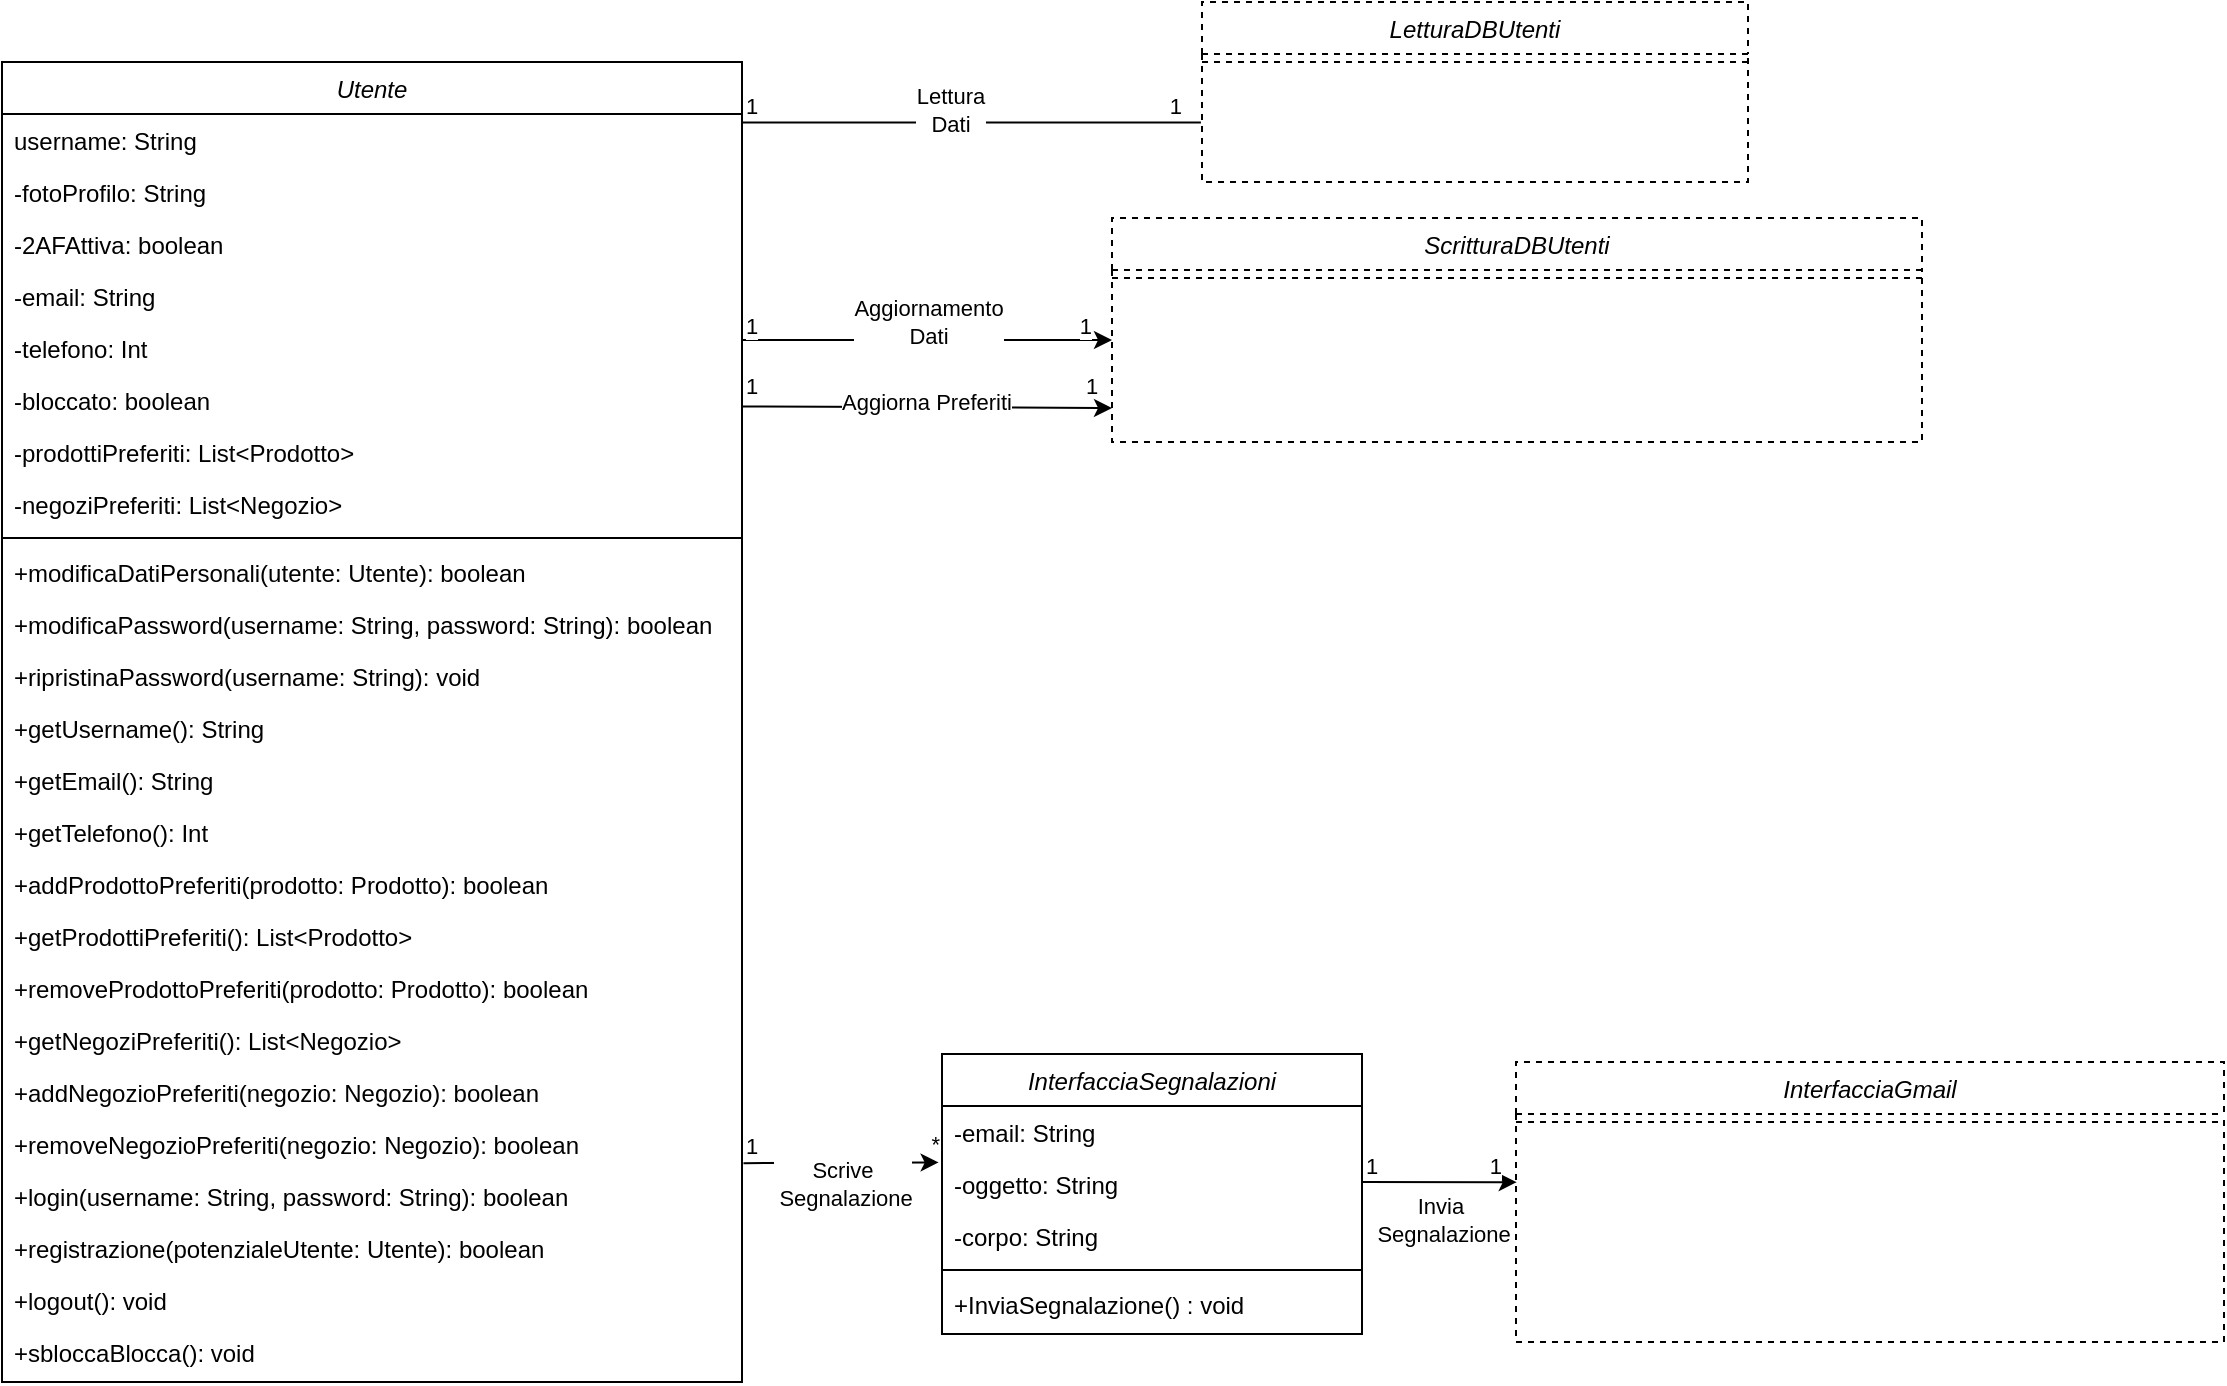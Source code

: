 <mxfile version="14.6.13" type="device"><diagram id="UN6P_QMm9ItmSVr4nTs1" name="Pagina-1"><mxGraphModel dx="749" dy="2210" grid="1" gridSize="10" guides="1" tooltips="1" connect="1" arrows="1" fold="1" page="1" pageScale="1" pageWidth="1169" pageHeight="827" math="0" shadow="0"><root><mxCell id="0"/><mxCell id="1" parent="0"/><mxCell id="4Fes2GhPKh34FT-ebRt1-5" style="edgeStyle=orthogonalEdgeStyle;rounded=0;orthogonalLoop=1;jettySize=auto;html=1;endArrow=none;endFill=0;exitX=1;exitY=0.5;exitDx=0;exitDy=0;entryX=-0.002;entryY=0.01;entryDx=0;entryDy=0;entryPerimeter=0;" edge="1" parent="1" source="4Fes2GhPKh34FT-ebRt1-29"><mxGeometry relative="1" as="geometry"><mxPoint x="350" y="-559" as="sourcePoint"/><mxPoint x="669.454" y="-1239.74" as="targetPoint"/><Array as="points"><mxPoint x="440" y="-1240"/></Array></mxGeometry></mxCell><mxCell id="4Fes2GhPKh34FT-ebRt1-6" value="Utente" style="swimlane;fontStyle=2;align=center;verticalAlign=top;childLayout=stackLayout;horizontal=1;startSize=26;horizontalStack=0;resizeParent=1;resizeLast=0;collapsible=1;marginBottom=0;rounded=0;shadow=0;strokeWidth=1;" vertex="1" parent="1"><mxGeometry x="70" y="-1270" width="370" height="660" as="geometry"><mxRectangle x="960" y="120" width="160" height="26" as="alternateBounds"/></mxGeometry></mxCell><mxCell id="4Fes2GhPKh34FT-ebRt1-7" value="username: String" style="text;align=left;verticalAlign=top;spacingLeft=4;spacingRight=4;overflow=hidden;rotatable=0;points=[[0,0.5],[1,0.5]];portConstraint=eastwest;" vertex="1" parent="4Fes2GhPKh34FT-ebRt1-6"><mxGeometry y="26" width="370" height="26" as="geometry"/></mxCell><mxCell id="4Fes2GhPKh34FT-ebRt1-8" value="-fotoProfilo: String" style="text;align=left;verticalAlign=top;spacingLeft=4;spacingRight=4;overflow=hidden;rotatable=0;points=[[0,0.5],[1,0.5]];portConstraint=eastwest;" vertex="1" parent="4Fes2GhPKh34FT-ebRt1-6"><mxGeometry y="52" width="370" height="26" as="geometry"/></mxCell><mxCell id="4Fes2GhPKh34FT-ebRt1-9" value="-2AFAttiva: boolean" style="text;align=left;verticalAlign=top;spacingLeft=4;spacingRight=4;overflow=hidden;rotatable=0;points=[[0,0.5],[1,0.5]];portConstraint=eastwest;" vertex="1" parent="4Fes2GhPKh34FT-ebRt1-6"><mxGeometry y="78" width="370" height="26" as="geometry"/></mxCell><mxCell id="4Fes2GhPKh34FT-ebRt1-10" value="-email: String" style="text;align=left;verticalAlign=top;spacingLeft=4;spacingRight=4;overflow=hidden;rotatable=0;points=[[0,0.5],[1,0.5]];portConstraint=eastwest;" vertex="1" parent="4Fes2GhPKh34FT-ebRt1-6"><mxGeometry y="104" width="370" height="26" as="geometry"/></mxCell><mxCell id="4Fes2GhPKh34FT-ebRt1-11" value="-telefono: Int" style="text;align=left;verticalAlign=top;spacingLeft=4;spacingRight=4;overflow=hidden;rotatable=0;points=[[0,0.5],[1,0.5]];portConstraint=eastwest;" vertex="1" parent="4Fes2GhPKh34FT-ebRt1-6"><mxGeometry y="130" width="370" height="26" as="geometry"/></mxCell><mxCell id="4Fes2GhPKh34FT-ebRt1-12" value="-bloccato: boolean" style="text;align=left;verticalAlign=top;spacingLeft=4;spacingRight=4;overflow=hidden;rotatable=0;points=[[0,0.5],[1,0.5]];portConstraint=eastwest;" vertex="1" parent="4Fes2GhPKh34FT-ebRt1-6"><mxGeometry y="156" width="370" height="26" as="geometry"/></mxCell><mxCell id="4Fes2GhPKh34FT-ebRt1-13" value="-prodottiPreferiti: List&lt;Prodotto&gt;" style="text;align=left;verticalAlign=top;spacingLeft=4;spacingRight=4;overflow=hidden;rotatable=0;points=[[0,0.5],[1,0.5]];portConstraint=eastwest;" vertex="1" parent="4Fes2GhPKh34FT-ebRt1-6"><mxGeometry y="182" width="370" height="26" as="geometry"/></mxCell><mxCell id="4Fes2GhPKh34FT-ebRt1-14" value="-negoziPreferiti: List&lt;Negozio&gt;" style="text;align=left;verticalAlign=top;spacingLeft=4;spacingRight=4;overflow=hidden;rotatable=0;points=[[0,0.5],[1,0.5]];portConstraint=eastwest;" vertex="1" parent="4Fes2GhPKh34FT-ebRt1-6"><mxGeometry y="208" width="370" height="26" as="geometry"/></mxCell><mxCell id="4Fes2GhPKh34FT-ebRt1-15" value="" style="line;html=1;strokeWidth=1;align=left;verticalAlign=middle;spacingTop=-1;spacingLeft=3;spacingRight=3;rotatable=0;labelPosition=right;points=[];portConstraint=eastwest;" vertex="1" parent="4Fes2GhPKh34FT-ebRt1-6"><mxGeometry y="234" width="370" height="8" as="geometry"/></mxCell><mxCell id="4Fes2GhPKh34FT-ebRt1-16" value="+modificaDatiPersonali(utente: Utente): boolean" style="text;align=left;verticalAlign=top;spacingLeft=4;spacingRight=4;overflow=hidden;rotatable=0;points=[[0,0.5],[1,0.5]];portConstraint=eastwest;" vertex="1" parent="4Fes2GhPKh34FT-ebRt1-6"><mxGeometry y="242" width="370" height="26" as="geometry"/></mxCell><mxCell id="4Fes2GhPKh34FT-ebRt1-17" value="+modificaPassword(username: String, password: String): boolean" style="text;align=left;verticalAlign=top;spacingLeft=4;spacingRight=4;overflow=hidden;rotatable=0;points=[[0,0.5],[1,0.5]];portConstraint=eastwest;" vertex="1" parent="4Fes2GhPKh34FT-ebRt1-6"><mxGeometry y="268" width="370" height="26" as="geometry"/></mxCell><mxCell id="4Fes2GhPKh34FT-ebRt1-18" value="+ripristinaPassword(username: String): void" style="text;align=left;verticalAlign=top;spacingLeft=4;spacingRight=4;overflow=hidden;rotatable=0;points=[[0,0.5],[1,0.5]];portConstraint=eastwest;" vertex="1" parent="4Fes2GhPKh34FT-ebRt1-6"><mxGeometry y="294" width="370" height="26" as="geometry"/></mxCell><mxCell id="4Fes2GhPKh34FT-ebRt1-19" value="+getUsername(): String" style="text;align=left;verticalAlign=top;spacingLeft=4;spacingRight=4;overflow=hidden;rotatable=0;points=[[0,0.5],[1,0.5]];portConstraint=eastwest;" vertex="1" parent="4Fes2GhPKh34FT-ebRt1-6"><mxGeometry y="320" width="370" height="26" as="geometry"/></mxCell><mxCell id="4Fes2GhPKh34FT-ebRt1-20" value="+getEmail(): String" style="text;align=left;verticalAlign=top;spacingLeft=4;spacingRight=4;overflow=hidden;rotatable=0;points=[[0,0.5],[1,0.5]];portConstraint=eastwest;" vertex="1" parent="4Fes2GhPKh34FT-ebRt1-6"><mxGeometry y="346" width="370" height="26" as="geometry"/></mxCell><mxCell id="4Fes2GhPKh34FT-ebRt1-21" value="+getTelefono(): Int" style="text;align=left;verticalAlign=top;spacingLeft=4;spacingRight=4;overflow=hidden;rotatable=0;points=[[0,0.5],[1,0.5]];portConstraint=eastwest;" vertex="1" parent="4Fes2GhPKh34FT-ebRt1-6"><mxGeometry y="372" width="370" height="26" as="geometry"/></mxCell><mxCell id="4Fes2GhPKh34FT-ebRt1-22" value="+addProdottoPreferiti(prodotto: Prodotto): boolean" style="text;align=left;verticalAlign=top;spacingLeft=4;spacingRight=4;overflow=hidden;rotatable=0;points=[[0,0.5],[1,0.5]];portConstraint=eastwest;" vertex="1" parent="4Fes2GhPKh34FT-ebRt1-6"><mxGeometry y="398" width="370" height="26" as="geometry"/></mxCell><mxCell id="4Fes2GhPKh34FT-ebRt1-23" value="+getProdottiPreferiti(): List&lt;Prodotto&gt;" style="text;align=left;verticalAlign=top;spacingLeft=4;spacingRight=4;overflow=hidden;rotatable=0;points=[[0,0.5],[1,0.5]];portConstraint=eastwest;" vertex="1" parent="4Fes2GhPKh34FT-ebRt1-6"><mxGeometry y="424" width="370" height="26" as="geometry"/></mxCell><mxCell id="4Fes2GhPKh34FT-ebRt1-24" value="+removeProdottoPreferiti(prodotto: Prodotto): boolean" style="text;align=left;verticalAlign=top;spacingLeft=4;spacingRight=4;overflow=hidden;rotatable=0;points=[[0,0.5],[1,0.5]];portConstraint=eastwest;" vertex="1" parent="4Fes2GhPKh34FT-ebRt1-6"><mxGeometry y="450" width="370" height="26" as="geometry"/></mxCell><mxCell id="4Fes2GhPKh34FT-ebRt1-25" value="+getNegoziPreferiti(): List&lt;Negozio&gt;" style="text;align=left;verticalAlign=top;spacingLeft=4;spacingRight=4;overflow=hidden;rotatable=0;points=[[0,0.5],[1,0.5]];portConstraint=eastwest;" vertex="1" parent="4Fes2GhPKh34FT-ebRt1-6"><mxGeometry y="476" width="370" height="26" as="geometry"/></mxCell><mxCell id="4Fes2GhPKh34FT-ebRt1-26" value="+addNegozioPreferiti(negozio: Negozio): boolean" style="text;align=left;verticalAlign=top;spacingLeft=4;spacingRight=4;overflow=hidden;rotatable=0;points=[[0,0.5],[1,0.5]];portConstraint=eastwest;" vertex="1" parent="4Fes2GhPKh34FT-ebRt1-6"><mxGeometry y="502" width="370" height="26" as="geometry"/></mxCell><mxCell id="4Fes2GhPKh34FT-ebRt1-27" value="+removeNegozioPreferiti(negozio: Negozio): boolean" style="text;align=left;verticalAlign=top;spacingLeft=4;spacingRight=4;overflow=hidden;rotatable=0;points=[[0,0.5],[1,0.5]];portConstraint=eastwest;" vertex="1" parent="4Fes2GhPKh34FT-ebRt1-6"><mxGeometry y="528" width="370" height="26" as="geometry"/></mxCell><mxCell id="4Fes2GhPKh34FT-ebRt1-28" value="+login(username: String, password: String): boolean" style="text;align=left;verticalAlign=top;spacingLeft=4;spacingRight=4;overflow=hidden;rotatable=0;points=[[0,0.5],[1,0.5]];portConstraint=eastwest;" vertex="1" parent="4Fes2GhPKh34FT-ebRt1-6"><mxGeometry y="554" width="370" height="26" as="geometry"/></mxCell><mxCell id="4Fes2GhPKh34FT-ebRt1-29" value="+registrazione(potenzialeUtente: Utente): boolean " style="text;align=left;verticalAlign=top;spacingLeft=4;spacingRight=4;overflow=hidden;rotatable=0;points=[[0,0.5],[1,0.5]];portConstraint=eastwest;" vertex="1" parent="4Fes2GhPKh34FT-ebRt1-6"><mxGeometry y="580" width="370" height="26" as="geometry"/></mxCell><mxCell id="4Fes2GhPKh34FT-ebRt1-30" value="+logout(): void" style="text;align=left;verticalAlign=top;spacingLeft=4;spacingRight=4;overflow=hidden;rotatable=0;points=[[0,0.5],[1,0.5]];portConstraint=eastwest;" vertex="1" parent="4Fes2GhPKh34FT-ebRt1-6"><mxGeometry y="606" width="370" height="26" as="geometry"/></mxCell><mxCell id="4Fes2GhPKh34FT-ebRt1-31" value="+sbloccaBlocca(): void" style="text;align=left;verticalAlign=top;spacingLeft=4;spacingRight=4;overflow=hidden;rotatable=0;points=[[0,0.5],[1,0.5]];portConstraint=eastwest;" vertex="1" parent="4Fes2GhPKh34FT-ebRt1-6"><mxGeometry y="632" width="370" height="26" as="geometry"/></mxCell><mxCell id="4Fes2GhPKh34FT-ebRt1-41" value="ScritturaDBUtenti" style="swimlane;fontStyle=2;align=center;verticalAlign=top;childLayout=stackLayout;horizontal=1;startSize=26;horizontalStack=0;resizeParent=1;resizeLast=0;collapsible=1;marginBottom=0;rounded=0;shadow=0;strokeWidth=1;dashed=1;" vertex="1" parent="1"><mxGeometry x="625" y="-1192" width="405" height="112" as="geometry"><mxRectangle x="625" y="-1170" width="160" height="26" as="alternateBounds"/></mxGeometry></mxCell><mxCell id="4Fes2GhPKh34FT-ebRt1-42" value="" style="line;html=1;strokeWidth=1;align=left;verticalAlign=middle;spacingTop=-1;spacingLeft=3;spacingRight=3;rotatable=0;labelPosition=right;points=[];portConstraint=eastwest;dashed=1;" vertex="1" parent="4Fes2GhPKh34FT-ebRt1-41"><mxGeometry y="26" width="405" height="8" as="geometry"/></mxCell><mxCell id="4Fes2GhPKh34FT-ebRt1-63" value="" style="endArrow=classic;html=1;edgeStyle=orthogonalEdgeStyle;rounded=0;entryX=0;entryY=0.5;entryDx=0;entryDy=0;" edge="1" parent="1"><mxGeometry relative="1" as="geometry"><mxPoint x="440.0" y="-1131" as="sourcePoint"/><mxPoint x="625.0" y="-1131" as="targetPoint"/><Array as="points"><mxPoint x="440" y="-1131"/></Array></mxGeometry></mxCell><mxCell id="4Fes2GhPKh34FT-ebRt1-64" value="Aggiornamento&lt;br&gt;Dati" style="edgeLabel;resizable=0;html=1;align=center;verticalAlign=middle;" connectable="0" vertex="1" parent="4Fes2GhPKh34FT-ebRt1-63"><mxGeometry relative="1" as="geometry"><mxPoint y="-9" as="offset"/></mxGeometry></mxCell><mxCell id="4Fes2GhPKh34FT-ebRt1-65" value="1" style="edgeLabel;resizable=0;html=1;align=left;verticalAlign=bottom;" connectable="0" vertex="1" parent="4Fes2GhPKh34FT-ebRt1-63"><mxGeometry x="-1" relative="1" as="geometry"><mxPoint y="1" as="offset"/></mxGeometry></mxCell><mxCell id="4Fes2GhPKh34FT-ebRt1-66" value="1" style="edgeLabel;resizable=0;html=1;align=right;verticalAlign=bottom;" connectable="0" vertex="1" parent="4Fes2GhPKh34FT-ebRt1-63"><mxGeometry x="1" relative="1" as="geometry"><mxPoint x="35" y="-109" as="offset"/></mxGeometry></mxCell><mxCell id="4Fes2GhPKh34FT-ebRt1-67" value="LetturaDBUtenti" style="swimlane;fontStyle=2;align=center;verticalAlign=top;childLayout=stackLayout;horizontal=1;startSize=26;horizontalStack=0;resizeParent=1;resizeLast=0;collapsible=1;marginBottom=0;rounded=0;shadow=0;strokeWidth=1;dashed=1;" vertex="1" parent="1"><mxGeometry x="670" y="-1300" width="273" height="90" as="geometry"><mxRectangle x="260" y="-440" width="160" height="26" as="alternateBounds"/></mxGeometry></mxCell><mxCell id="4Fes2GhPKh34FT-ebRt1-68" value="" style="line;html=1;strokeWidth=1;align=left;verticalAlign=middle;spacingTop=-1;spacingLeft=3;spacingRight=3;rotatable=0;labelPosition=right;points=[];portConstraint=eastwest;dashed=1;" vertex="1" parent="4Fes2GhPKh34FT-ebRt1-67"><mxGeometry y="26" width="273" height="8" as="geometry"/></mxCell><mxCell id="4Fes2GhPKh34FT-ebRt1-71" value="Lettura&lt;br&gt;Dati" style="edgeLabel;resizable=0;html=1;align=center;verticalAlign=middle;" connectable="0" vertex="1" parent="1"><mxGeometry x="550" y="-660" as="geometry"><mxPoint x="-6" y="-586" as="offset"/></mxGeometry></mxCell><mxCell id="4Fes2GhPKh34FT-ebRt1-72" value="1" style="edgeLabel;resizable=0;html=1;align=left;verticalAlign=bottom;" connectable="0" vertex="1" parent="1"><mxGeometry x="440" y="-1240" as="geometry"/></mxCell><mxCell id="4Fes2GhPKh34FT-ebRt1-73" value="1" style="edgeLabel;resizable=0;html=1;align=left;verticalAlign=bottom;" connectable="0" vertex="1" parent="1"><mxGeometry x="610" y="-1100" as="geometry"/></mxCell><mxCell id="4Fes2GhPKh34FT-ebRt1-78" value="InterfacciaSegnalazioni" style="swimlane;fontStyle=2;align=center;verticalAlign=top;childLayout=stackLayout;horizontal=1;startSize=26;horizontalStack=0;resizeParent=1;resizeLast=0;collapsible=1;marginBottom=0;rounded=0;shadow=0;strokeWidth=1;" vertex="1" parent="1"><mxGeometry x="540" y="-774" width="210" height="140" as="geometry"><mxRectangle x="960" y="120" width="160" height="26" as="alternateBounds"/></mxGeometry></mxCell><mxCell id="4Fes2GhPKh34FT-ebRt1-79" value="-email: String" style="text;align=left;verticalAlign=top;spacingLeft=4;spacingRight=4;overflow=hidden;rotatable=0;points=[[0,0.5],[1,0.5]];portConstraint=eastwest;" vertex="1" parent="4Fes2GhPKh34FT-ebRt1-78"><mxGeometry y="26" width="210" height="26" as="geometry"/></mxCell><mxCell id="4Fes2GhPKh34FT-ebRt1-80" value="-oggetto: String" style="text;align=left;verticalAlign=top;spacingLeft=4;spacingRight=4;overflow=hidden;rotatable=0;points=[[0,0.5],[1,0.5]];portConstraint=eastwest;" vertex="1" parent="4Fes2GhPKh34FT-ebRt1-78"><mxGeometry y="52" width="210" height="26" as="geometry"/></mxCell><mxCell id="4Fes2GhPKh34FT-ebRt1-81" value="-corpo: String" style="text;align=left;verticalAlign=top;spacingLeft=4;spacingRight=4;overflow=hidden;rotatable=0;points=[[0,0.5],[1,0.5]];portConstraint=eastwest;" vertex="1" parent="4Fes2GhPKh34FT-ebRt1-78"><mxGeometry y="78" width="210" height="26" as="geometry"/></mxCell><mxCell id="4Fes2GhPKh34FT-ebRt1-82" value="" style="line;html=1;strokeWidth=1;align=left;verticalAlign=middle;spacingTop=-1;spacingLeft=3;spacingRight=3;rotatable=0;labelPosition=right;points=[];portConstraint=eastwest;" vertex="1" parent="4Fes2GhPKh34FT-ebRt1-78"><mxGeometry y="104" width="210" height="8" as="geometry"/></mxCell><mxCell id="4Fes2GhPKh34FT-ebRt1-83" value="+InviaSegnalazione() : void" style="text;align=left;verticalAlign=top;spacingLeft=4;spacingRight=4;overflow=hidden;rotatable=0;points=[[0,0.5],[1,0.5]];portConstraint=eastwest;" vertex="1" parent="4Fes2GhPKh34FT-ebRt1-78"><mxGeometry y="112" width="210" height="26" as="geometry"/></mxCell><mxCell id="4Fes2GhPKh34FT-ebRt1-84" value="" style="endArrow=classic;html=1;exitX=1.002;exitY=0.869;exitDx=0;exitDy=0;exitPerimeter=0;entryX=-0.008;entryY=0.085;entryDx=0;entryDy=0;entryPerimeter=0;" edge="1" parent="1" source="4Fes2GhPKh34FT-ebRt1-27" target="4Fes2GhPKh34FT-ebRt1-80"><mxGeometry relative="1" as="geometry"><mxPoint x="490" y="-830" as="sourcePoint"/><mxPoint x="580" y="-790" as="targetPoint"/></mxGeometry></mxCell><mxCell id="4Fes2GhPKh34FT-ebRt1-85" value="Scrive&lt;br&gt;&amp;nbsp;Segnalazione" style="edgeLabel;resizable=0;html=1;align=center;verticalAlign=middle;" connectable="0" vertex="1" parent="4Fes2GhPKh34FT-ebRt1-84"><mxGeometry relative="1" as="geometry"><mxPoint y="10" as="offset"/></mxGeometry></mxCell><mxCell id="4Fes2GhPKh34FT-ebRt1-86" value="1" style="edgeLabel;resizable=0;html=1;align=left;verticalAlign=bottom;" connectable="0" vertex="1" parent="4Fes2GhPKh34FT-ebRt1-84"><mxGeometry x="-1" relative="1" as="geometry"><mxPoint x="-1" as="offset"/></mxGeometry></mxCell><mxCell id="4Fes2GhPKh34FT-ebRt1-87" value="*" style="edgeLabel;resizable=0;html=1;align=right;verticalAlign=bottom;" connectable="0" vertex="1" parent="4Fes2GhPKh34FT-ebRt1-84"><mxGeometry x="1" relative="1" as="geometry"><mxPoint x="1" y="-1" as="offset"/></mxGeometry></mxCell><mxCell id="4Fes2GhPKh34FT-ebRt1-88" value="InterfacciaGmail" style="swimlane;fontStyle=2;align=center;verticalAlign=top;childLayout=stackLayout;horizontal=1;startSize=26;horizontalStack=0;resizeParent=1;resizeLast=0;collapsible=1;marginBottom=0;rounded=0;shadow=0;strokeWidth=1;dashed=1;" vertex="1" parent="1"><mxGeometry x="827" y="-770" width="354" height="140" as="geometry"><mxRectangle x="960" y="120" width="160" height="26" as="alternateBounds"/></mxGeometry></mxCell><mxCell id="4Fes2GhPKh34FT-ebRt1-92" value="" style="line;html=1;strokeWidth=1;align=left;verticalAlign=middle;spacingTop=-1;spacingLeft=3;spacingRight=3;rotatable=0;labelPosition=right;points=[];portConstraint=eastwest;dashed=1;" vertex="1" parent="4Fes2GhPKh34FT-ebRt1-88"><mxGeometry y="26" width="354" height="8" as="geometry"/></mxCell><mxCell id="4Fes2GhPKh34FT-ebRt1-94" value="" style="endArrow=classic;html=1;exitX=1.001;exitY=0.463;exitDx=0;exitDy=0;entryX=0.001;entryY=0.312;entryDx=0;entryDy=0;entryPerimeter=0;exitPerimeter=0;" edge="1" parent="1" source="4Fes2GhPKh34FT-ebRt1-80"><mxGeometry relative="1" as="geometry"><mxPoint x="890" y="-570" as="sourcePoint"/><mxPoint x="827.354" y="-709.888" as="targetPoint"/></mxGeometry></mxCell><mxCell id="4Fes2GhPKh34FT-ebRt1-95" value="Invia&lt;br&gt;&amp;nbsp;Segnalazione" style="edgeLabel;resizable=0;html=1;align=center;verticalAlign=middle;" connectable="0" vertex="1" parent="4Fes2GhPKh34FT-ebRt1-94"><mxGeometry relative="1" as="geometry"><mxPoint y="19" as="offset"/></mxGeometry></mxCell><mxCell id="4Fes2GhPKh34FT-ebRt1-96" value="1" style="edgeLabel;resizable=0;html=1;align=left;verticalAlign=bottom;" connectable="0" vertex="1" parent="4Fes2GhPKh34FT-ebRt1-94"><mxGeometry x="-1" relative="1" as="geometry"><mxPoint as="offset"/></mxGeometry></mxCell><mxCell id="4Fes2GhPKh34FT-ebRt1-97" value="1" style="edgeLabel;resizable=0;html=1;align=right;verticalAlign=bottom;" connectable="0" vertex="1" parent="4Fes2GhPKh34FT-ebRt1-94"><mxGeometry x="1" relative="1" as="geometry"><mxPoint x="-7" as="offset"/></mxGeometry></mxCell><mxCell id="4Fes2GhPKh34FT-ebRt1-107" value="" style="endArrow=classic;html=1;edgeStyle=orthogonalEdgeStyle;rounded=0;exitX=0.999;exitY=0.624;exitDx=0;exitDy=0;exitPerimeter=0;" edge="1" parent="1" source="4Fes2GhPKh34FT-ebRt1-12"><mxGeometry relative="1" as="geometry"><mxPoint x="445" y="-1097.412" as="sourcePoint"/><mxPoint x="625.0" y="-1097" as="targetPoint"/><Array as="points"><mxPoint x="447" y="-1098"/></Array></mxGeometry></mxCell><mxCell id="4Fes2GhPKh34FT-ebRt1-108" value="Aggiorna Preferiti" style="edgeLabel;resizable=0;html=1;align=center;verticalAlign=middle;" connectable="0" vertex="1" parent="4Fes2GhPKh34FT-ebRt1-107"><mxGeometry relative="1" as="geometry"><mxPoint y="-3" as="offset"/></mxGeometry></mxCell><mxCell id="4Fes2GhPKh34FT-ebRt1-109" value="1" style="edgeLabel;resizable=0;html=1;align=left;verticalAlign=bottom;" connectable="0" vertex="1" parent="4Fes2GhPKh34FT-ebRt1-107"><mxGeometry x="-1" relative="1" as="geometry"><mxPoint y="-2" as="offset"/></mxGeometry></mxCell><mxCell id="4Fes2GhPKh34FT-ebRt1-110" value="1" style="edgeLabel;resizable=0;html=1;align=right;verticalAlign=bottom;" connectable="0" vertex="1" parent="4Fes2GhPKh34FT-ebRt1-107"><mxGeometry x="1" relative="1" as="geometry"><mxPoint x="-10" y="-33" as="offset"/></mxGeometry></mxCell></root></mxGraphModel></diagram></mxfile>
